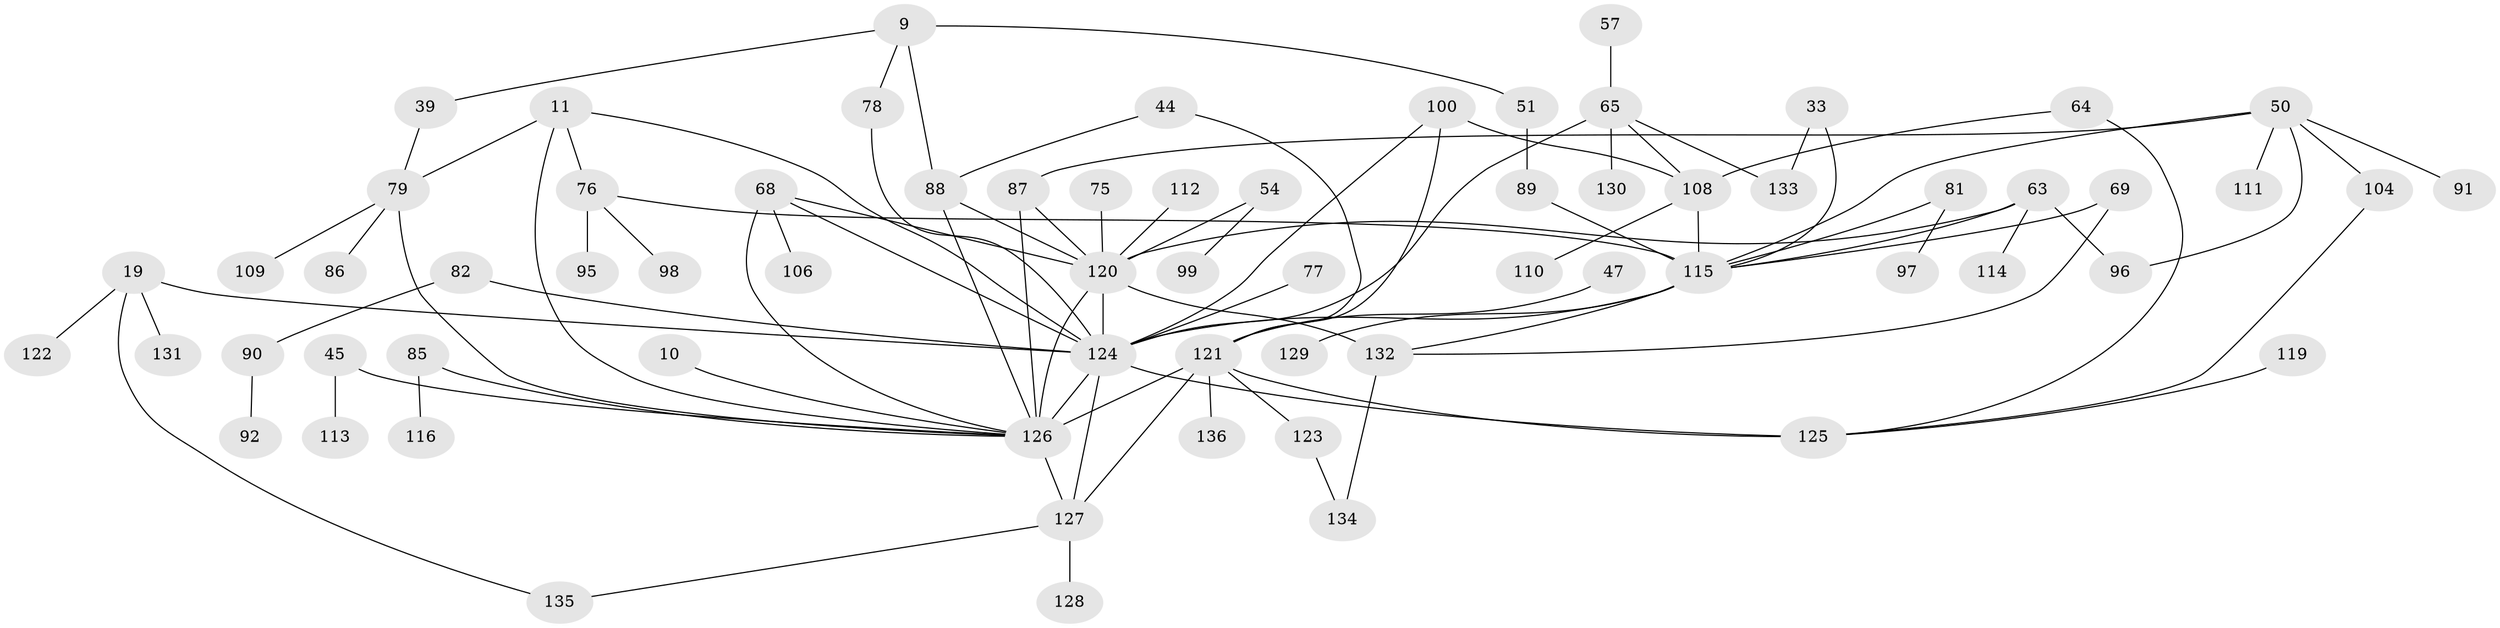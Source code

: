 // original degree distribution, {6: 0.029411764705882353, 11: 0.007352941176470588, 7: 0.014705882352941176, 5: 0.08088235294117647, 4: 0.125, 1: 0.2426470588235294, 8: 0.007352941176470588, 3: 0.22794117647058823, 2: 0.25735294117647056, 10: 0.007352941176470588}
// Generated by graph-tools (version 1.1) at 2025/42/03/09/25 04:42:42]
// undirected, 68 vertices, 95 edges
graph export_dot {
graph [start="1"]
  node [color=gray90,style=filled];
  9;
  10;
  11;
  19;
  33;
  39;
  44;
  45;
  47;
  50 [super="+36"];
  51;
  54;
  57;
  63 [super="+56"];
  64;
  65 [super="+23+38"];
  68;
  69 [super="+49"];
  75;
  76 [super="+73"];
  77;
  78;
  79 [super="+60"];
  81;
  82 [super="+29"];
  85;
  86;
  87 [super="+62"];
  88 [super="+4"];
  89 [super="+35"];
  90;
  91;
  92;
  95;
  96;
  97;
  98;
  99;
  100 [super="+94"];
  104 [super="+101"];
  106;
  108;
  109;
  110;
  111;
  112;
  113;
  114;
  115 [super="+15+24+102"];
  116;
  119;
  120 [super="+103+71+46"];
  121 [super="+118+83+105"];
  122;
  123;
  124 [super="+14+18+72+117"];
  125 [super="+52"];
  126 [super="+5+32+93+80"];
  127 [super="+53+107"];
  128;
  129;
  130;
  131;
  132 [super="+58+40"];
  133;
  134;
  135;
  136;
  9 -- 39;
  9 -- 51;
  9 -- 78;
  9 -- 88;
  10 -- 126;
  11 -- 76 [weight=2];
  11 -- 124;
  11 -- 79;
  11 -- 126 [weight=2];
  19 -- 122;
  19 -- 131;
  19 -- 135;
  19 -- 124;
  33 -- 133;
  33 -- 115;
  39 -- 79;
  44 -- 88;
  44 -- 121;
  45 -- 113;
  45 -- 126;
  47 -- 121;
  50 -- 91;
  50 -- 96;
  50 -- 104 [weight=2];
  50 -- 111;
  50 -- 115 [weight=2];
  50 -- 87;
  51 -- 89;
  54 -- 99;
  54 -- 120;
  57 -- 65;
  63 -- 114;
  63 -- 96;
  63 -- 115 [weight=2];
  63 -- 120 [weight=4];
  64 -- 108;
  64 -- 125;
  65 -- 130;
  65 -- 133;
  65 -- 124 [weight=3];
  65 -- 108;
  68 -- 106;
  68 -- 126;
  68 -- 120 [weight=2];
  68 -- 124;
  69 -- 115;
  69 -- 132;
  75 -- 120;
  76 -- 98;
  76 -- 115;
  76 -- 95;
  77 -- 124;
  78 -- 124;
  79 -- 86;
  79 -- 109;
  79 -- 126;
  81 -- 97;
  81 -- 115;
  82 -- 90 [weight=2];
  82 -- 124;
  85 -- 116;
  85 -- 126;
  87 -- 120;
  87 -- 126;
  88 -- 120 [weight=2];
  88 -- 126;
  89 -- 115;
  90 -- 92;
  100 -- 108;
  100 -- 124;
  100 -- 121;
  104 -- 125;
  108 -- 110;
  108 -- 115;
  112 -- 120;
  115 -- 129;
  115 -- 124 [weight=3];
  115 -- 132;
  119 -- 125;
  120 -- 132 [weight=4];
  120 -- 124 [weight=3];
  120 -- 126;
  121 -- 136 [weight=2];
  121 -- 125;
  121 -- 123;
  121 -- 126 [weight=4];
  121 -- 127;
  123 -- 134;
  124 -- 126 [weight=6];
  124 -- 127;
  124 -- 125 [weight=2];
  126 -- 127;
  127 -- 128;
  127 -- 135;
  132 -- 134;
}
